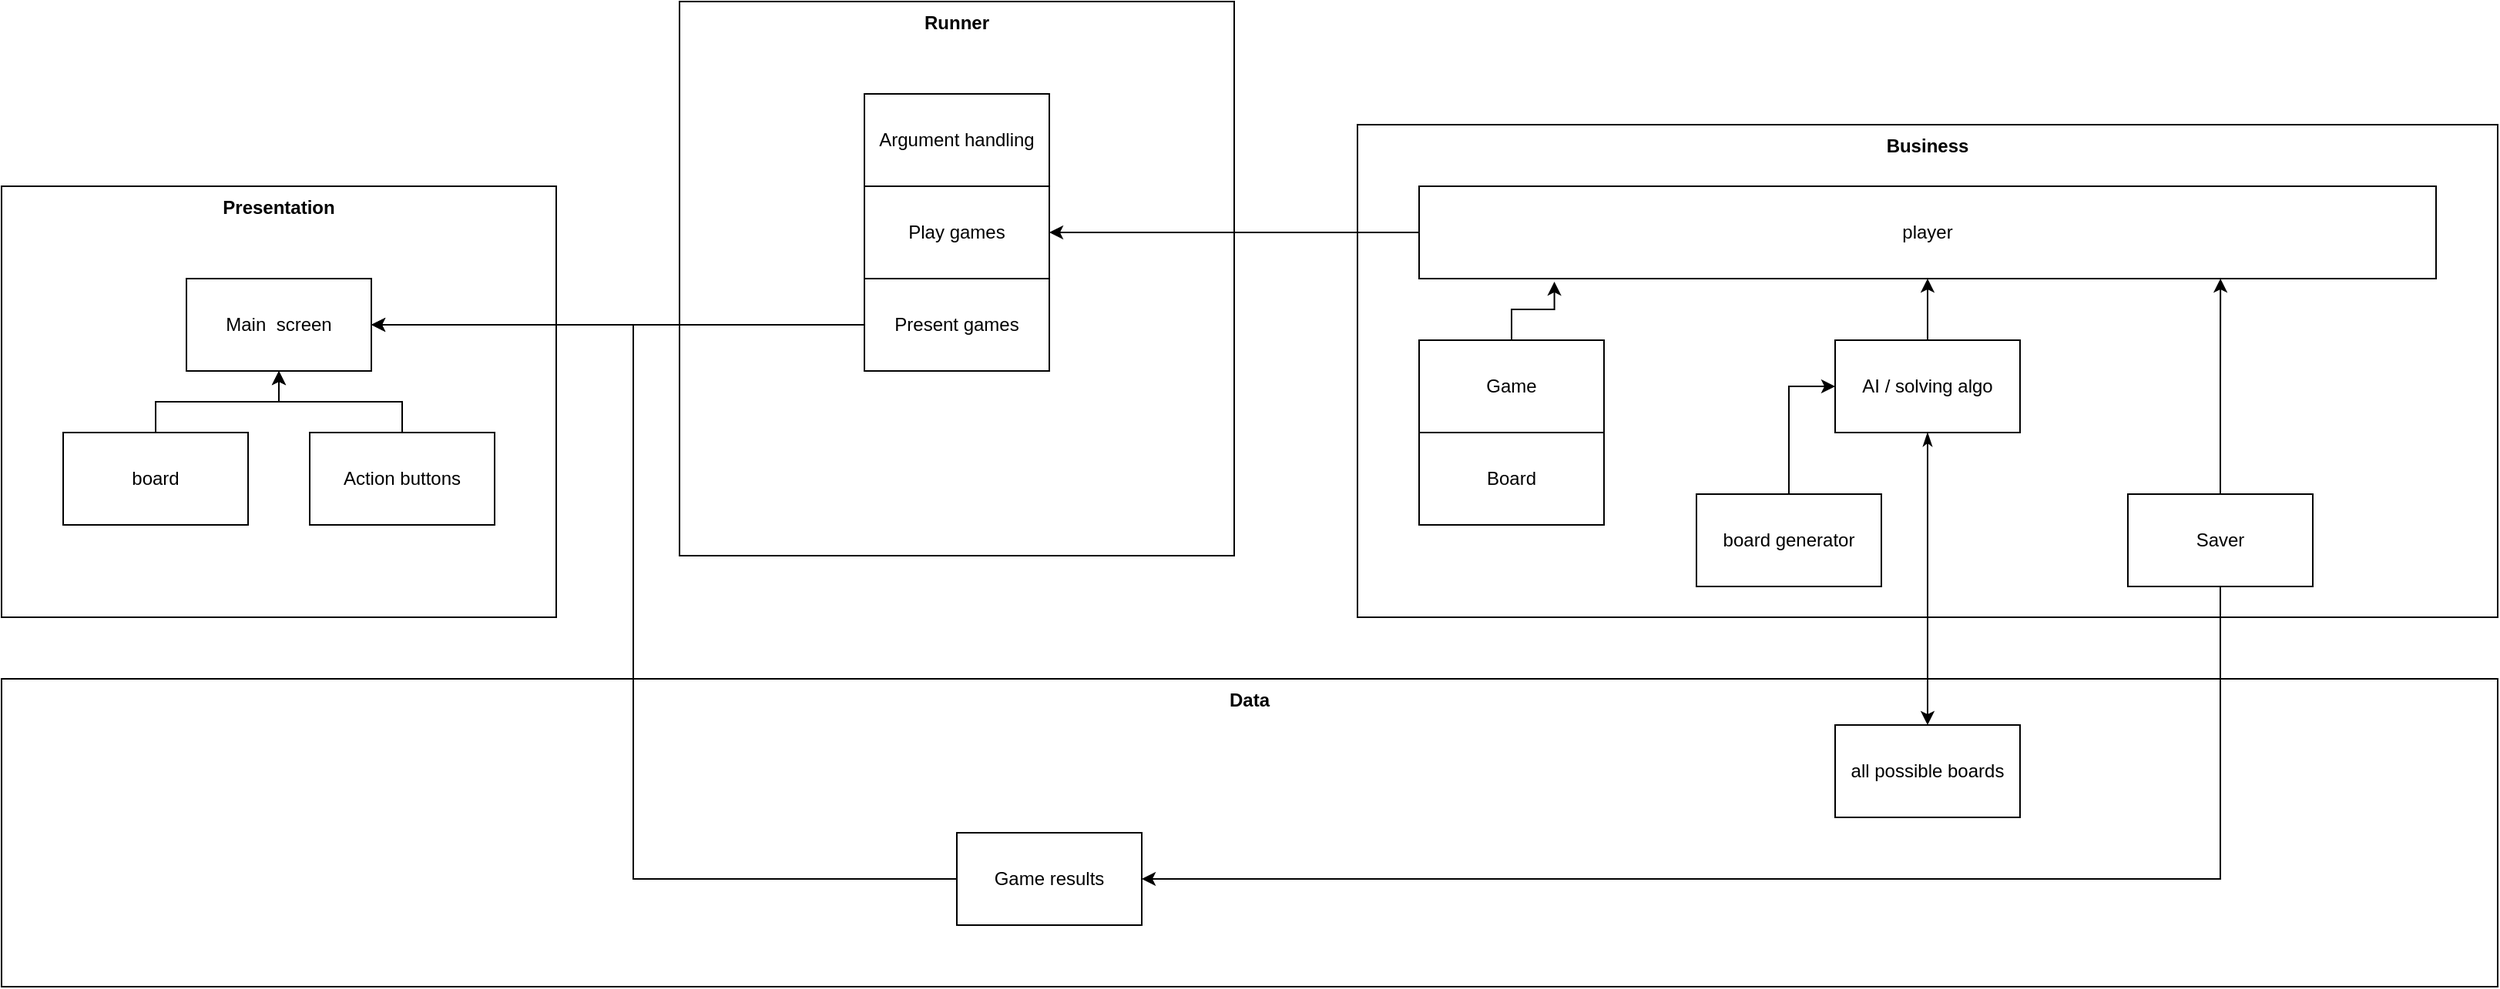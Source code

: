 <mxfile version="17.1.3" type="device"><diagram id="xYZ02U6I7v4SWECCaukt" name="Page-1"><mxGraphModel dx="1422" dy="793" grid="1" gridSize="10" guides="1" tooltips="1" connect="1" arrows="1" fold="1" page="1" pageScale="1" pageWidth="850" pageHeight="1100" math="0" shadow="0"><root><mxCell id="0"/><mxCell id="1" parent="0"/><mxCell id="DsuA8jOIV5S85SFv9mne-27" value="&lt;b&gt;Data&lt;/b&gt;" style="rounded=0;whiteSpace=wrap;html=1;verticalAlign=top;" vertex="1" parent="1"><mxGeometry x="120" y="800" width="1620" height="200" as="geometry"/></mxCell><mxCell id="DsuA8jOIV5S85SFv9mne-1" value="Presentation" style="rounded=0;whiteSpace=wrap;html=1;verticalAlign=top;fontStyle=1" vertex="1" parent="1"><mxGeometry x="120" y="480" width="360" height="280" as="geometry"/></mxCell><mxCell id="DsuA8jOIV5S85SFv9mne-2" value="Main&amp;nbsp; screen" style="rounded=0;whiteSpace=wrap;html=1;" vertex="1" parent="1"><mxGeometry x="240" y="540" width="120" height="60" as="geometry"/></mxCell><mxCell id="DsuA8jOIV5S85SFv9mne-7" style="edgeStyle=orthogonalEdgeStyle;rounded=0;orthogonalLoop=1;jettySize=auto;html=1;entryX=0.5;entryY=1;entryDx=0;entryDy=0;" edge="1" parent="1" source="DsuA8jOIV5S85SFv9mne-3" target="DsuA8jOIV5S85SFv9mne-2"><mxGeometry relative="1" as="geometry"/></mxCell><mxCell id="DsuA8jOIV5S85SFv9mne-3" value="board" style="rounded=0;whiteSpace=wrap;html=1;" vertex="1" parent="1"><mxGeometry x="160" y="640" width="120" height="60" as="geometry"/></mxCell><mxCell id="DsuA8jOIV5S85SFv9mne-6" style="edgeStyle=orthogonalEdgeStyle;rounded=0;orthogonalLoop=1;jettySize=auto;html=1;entryX=0.5;entryY=1;entryDx=0;entryDy=0;" edge="1" parent="1" source="DsuA8jOIV5S85SFv9mne-4" target="DsuA8jOIV5S85SFv9mne-2"><mxGeometry relative="1" as="geometry"/></mxCell><mxCell id="DsuA8jOIV5S85SFv9mne-4" value="Action buttons" style="rounded=0;whiteSpace=wrap;html=1;" vertex="1" parent="1"><mxGeometry x="320" y="640" width="120" height="60" as="geometry"/></mxCell><mxCell id="DsuA8jOIV5S85SFv9mne-8" value="&lt;b&gt;Runner&lt;/b&gt;" style="rounded=0;whiteSpace=wrap;html=1;verticalAlign=top;" vertex="1" parent="1"><mxGeometry x="560" y="360" width="360" height="360" as="geometry"/></mxCell><mxCell id="DsuA8jOIV5S85SFv9mne-9" value="Argument handling" style="rounded=0;whiteSpace=wrap;html=1;" vertex="1" parent="1"><mxGeometry x="680" y="420" width="120" height="60" as="geometry"/></mxCell><mxCell id="DsuA8jOIV5S85SFv9mne-11" value="&lt;b&gt;Business&lt;/b&gt;" style="rounded=0;whiteSpace=wrap;html=1;verticalAlign=top;" vertex="1" parent="1"><mxGeometry x="1000" y="440" width="740" height="320" as="geometry"/></mxCell><mxCell id="DsuA8jOIV5S85SFv9mne-15" value="Play games" style="rounded=0;whiteSpace=wrap;html=1;" vertex="1" parent="1"><mxGeometry x="680" y="480" width="120" height="60" as="geometry"/></mxCell><mxCell id="DsuA8jOIV5S85SFv9mne-37" style="edgeStyle=orthogonalEdgeStyle;rounded=0;orthogonalLoop=1;jettySize=auto;html=1;entryX=1;entryY=0.5;entryDx=0;entryDy=0;" edge="1" parent="1" source="DsuA8jOIV5S85SFv9mne-16" target="DsuA8jOIV5S85SFv9mne-15"><mxGeometry relative="1" as="geometry"/></mxCell><mxCell id="DsuA8jOIV5S85SFv9mne-16" value="player" style="rounded=0;whiteSpace=wrap;html=1;" vertex="1" parent="1"><mxGeometry x="1040" y="480" width="660" height="60" as="geometry"/></mxCell><mxCell id="DsuA8jOIV5S85SFv9mne-40" style="edgeStyle=orthogonalEdgeStyle;rounded=0;orthogonalLoop=1;jettySize=auto;html=1;entryX=0.133;entryY=1.033;entryDx=0;entryDy=0;entryPerimeter=0;" edge="1" parent="1" source="DsuA8jOIV5S85SFv9mne-17" target="DsuA8jOIV5S85SFv9mne-16"><mxGeometry relative="1" as="geometry"/></mxCell><mxCell id="DsuA8jOIV5S85SFv9mne-17" value="Game" style="rounded=0;whiteSpace=wrap;html=1;" vertex="1" parent="1"><mxGeometry x="1040" y="580" width="120" height="60" as="geometry"/></mxCell><mxCell id="DsuA8jOIV5S85SFv9mne-18" value="Board" style="rounded=0;whiteSpace=wrap;html=1;" vertex="1" parent="1"><mxGeometry x="1040" y="640" width="120" height="60" as="geometry"/></mxCell><mxCell id="DsuA8jOIV5S85SFv9mne-24" style="edgeStyle=orthogonalEdgeStyle;rounded=0;orthogonalLoop=1;jettySize=auto;html=1;entryX=0.5;entryY=1;entryDx=0;entryDy=0;" edge="1" parent="1" source="DsuA8jOIV5S85SFv9mne-19" target="DsuA8jOIV5S85SFv9mne-16"><mxGeometry relative="1" as="geometry"/></mxCell><mxCell id="DsuA8jOIV5S85SFv9mne-44" style="edgeStyle=orthogonalEdgeStyle;rounded=0;orthogonalLoop=1;jettySize=auto;html=1;startArrow=classicThin;startFill=1;" edge="1" parent="1" source="DsuA8jOIV5S85SFv9mne-19" target="DsuA8jOIV5S85SFv9mne-29"><mxGeometry relative="1" as="geometry"/></mxCell><mxCell id="DsuA8jOIV5S85SFv9mne-19" value="AI / solving algo" style="rounded=0;whiteSpace=wrap;html=1;" vertex="1" parent="1"><mxGeometry x="1310" y="580" width="120" height="60" as="geometry"/></mxCell><mxCell id="DsuA8jOIV5S85SFv9mne-46" style="edgeStyle=orthogonalEdgeStyle;rounded=0;orthogonalLoop=1;jettySize=auto;html=1;entryX=0.788;entryY=1;entryDx=0;entryDy=0;entryPerimeter=0;startArrow=none;startFill=0;" edge="1" parent="1" source="DsuA8jOIV5S85SFv9mne-22" target="DsuA8jOIV5S85SFv9mne-16"><mxGeometry relative="1" as="geometry"/></mxCell><mxCell id="DsuA8jOIV5S85SFv9mne-47" style="edgeStyle=orthogonalEdgeStyle;rounded=0;orthogonalLoop=1;jettySize=auto;html=1;entryX=1;entryY=0.5;entryDx=0;entryDy=0;startArrow=none;startFill=0;" edge="1" parent="1" source="DsuA8jOIV5S85SFv9mne-22" target="DsuA8jOIV5S85SFv9mne-28"><mxGeometry relative="1" as="geometry"><Array as="points"><mxPoint x="1560" y="930"/></Array></mxGeometry></mxCell><mxCell id="DsuA8jOIV5S85SFv9mne-22" value="Saver" style="rounded=0;whiteSpace=wrap;html=1;" vertex="1" parent="1"><mxGeometry x="1500" y="680" width="120" height="60" as="geometry"/></mxCell><mxCell id="DsuA8jOIV5S85SFv9mne-48" style="edgeStyle=orthogonalEdgeStyle;rounded=0;orthogonalLoop=1;jettySize=auto;html=1;entryX=1;entryY=0.5;entryDx=0;entryDy=0;startArrow=none;startFill=0;" edge="1" parent="1" source="DsuA8jOIV5S85SFv9mne-28" target="DsuA8jOIV5S85SFv9mne-2"><mxGeometry relative="1" as="geometry"><Array as="points"><mxPoint x="530" y="930"/><mxPoint x="530" y="570"/></Array></mxGeometry></mxCell><mxCell id="DsuA8jOIV5S85SFv9mne-28" value="Game results" style="rounded=0;whiteSpace=wrap;html=1;" vertex="1" parent="1"><mxGeometry x="740" y="900" width="120" height="60" as="geometry"/></mxCell><mxCell id="DsuA8jOIV5S85SFv9mne-29" value="all possible boards" style="rounded=0;whiteSpace=wrap;html=1;" vertex="1" parent="1"><mxGeometry x="1310" y="830" width="120" height="60" as="geometry"/></mxCell><mxCell id="DsuA8jOIV5S85SFv9mne-38" style="edgeStyle=orthogonalEdgeStyle;rounded=0;orthogonalLoop=1;jettySize=auto;html=1;entryX=1;entryY=0.5;entryDx=0;entryDy=0;" edge="1" parent="1" source="DsuA8jOIV5S85SFv9mne-34" target="DsuA8jOIV5S85SFv9mne-2"><mxGeometry relative="1" as="geometry"/></mxCell><mxCell id="DsuA8jOIV5S85SFv9mne-34" value="Present games" style="rounded=0;whiteSpace=wrap;html=1;" vertex="1" parent="1"><mxGeometry x="680" y="540" width="120" height="60" as="geometry"/></mxCell><mxCell id="DsuA8jOIV5S85SFv9mne-45" style="edgeStyle=orthogonalEdgeStyle;rounded=0;orthogonalLoop=1;jettySize=auto;html=1;entryX=0;entryY=0.5;entryDx=0;entryDy=0;" edge="1" parent="1" source="DsuA8jOIV5S85SFv9mne-42" target="DsuA8jOIV5S85SFv9mne-19"><mxGeometry relative="1" as="geometry"/></mxCell><mxCell id="DsuA8jOIV5S85SFv9mne-42" value="board generator" style="rounded=0;whiteSpace=wrap;html=1;" vertex="1" parent="1"><mxGeometry x="1220" y="680" width="120" height="60" as="geometry"/></mxCell></root></mxGraphModel></diagram></mxfile>